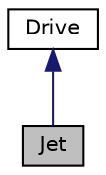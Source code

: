 digraph "Jet"
{
 // LATEX_PDF_SIZE
  edge [fontname="Helvetica",fontsize="10",labelfontname="Helvetica",labelfontsize="10"];
  node [fontname="Helvetica",fontsize="10",shape=record];
  Node1 [label="Jet",height=0.2,width=0.4,color="black", fillcolor="grey75", style="filled", fontcolor="black",tooltip="Jet rocket engine."];
  Node2 -> Node1 [dir="back",color="midnightblue",fontsize="10",style="solid",fontname="Helvetica"];
  Node2 [label="Drive",height=0.2,width=0.4,color="black", fillcolor="white", style="filled",URL="$struct_drive.html",tooltip="Drive propelling aircraft."];
}
